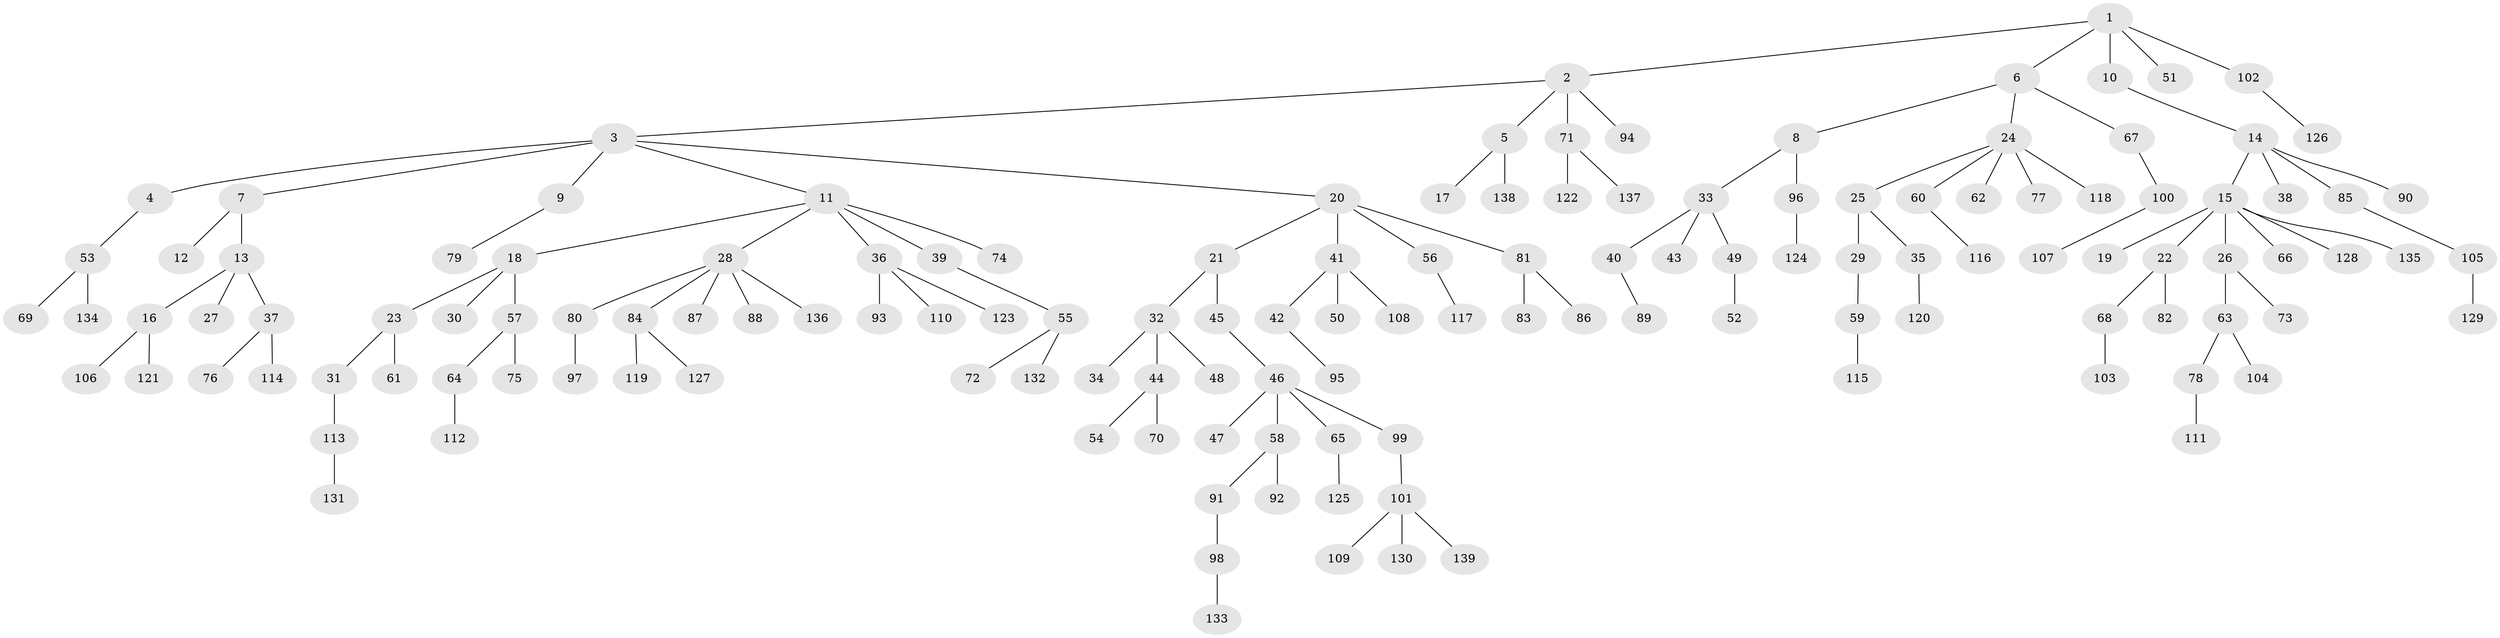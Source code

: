 // coarse degree distribution, {8: 0.02127659574468085, 6: 0.02127659574468085, 2: 0.1702127659574468, 5: 0.0425531914893617, 3: 0.09574468085106383, 1: 0.6063829787234043, 7: 0.02127659574468085, 4: 0.02127659574468085}
// Generated by graph-tools (version 1.1) at 2025/24/03/03/25 07:24:05]
// undirected, 139 vertices, 138 edges
graph export_dot {
graph [start="1"]
  node [color=gray90,style=filled];
  1;
  2;
  3;
  4;
  5;
  6;
  7;
  8;
  9;
  10;
  11;
  12;
  13;
  14;
  15;
  16;
  17;
  18;
  19;
  20;
  21;
  22;
  23;
  24;
  25;
  26;
  27;
  28;
  29;
  30;
  31;
  32;
  33;
  34;
  35;
  36;
  37;
  38;
  39;
  40;
  41;
  42;
  43;
  44;
  45;
  46;
  47;
  48;
  49;
  50;
  51;
  52;
  53;
  54;
  55;
  56;
  57;
  58;
  59;
  60;
  61;
  62;
  63;
  64;
  65;
  66;
  67;
  68;
  69;
  70;
  71;
  72;
  73;
  74;
  75;
  76;
  77;
  78;
  79;
  80;
  81;
  82;
  83;
  84;
  85;
  86;
  87;
  88;
  89;
  90;
  91;
  92;
  93;
  94;
  95;
  96;
  97;
  98;
  99;
  100;
  101;
  102;
  103;
  104;
  105;
  106;
  107;
  108;
  109;
  110;
  111;
  112;
  113;
  114;
  115;
  116;
  117;
  118;
  119;
  120;
  121;
  122;
  123;
  124;
  125;
  126;
  127;
  128;
  129;
  130;
  131;
  132;
  133;
  134;
  135;
  136;
  137;
  138;
  139;
  1 -- 2;
  1 -- 6;
  1 -- 10;
  1 -- 51;
  1 -- 102;
  2 -- 3;
  2 -- 5;
  2 -- 71;
  2 -- 94;
  3 -- 4;
  3 -- 7;
  3 -- 9;
  3 -- 11;
  3 -- 20;
  4 -- 53;
  5 -- 17;
  5 -- 138;
  6 -- 8;
  6 -- 24;
  6 -- 67;
  7 -- 12;
  7 -- 13;
  8 -- 33;
  8 -- 96;
  9 -- 79;
  10 -- 14;
  11 -- 18;
  11 -- 28;
  11 -- 36;
  11 -- 39;
  11 -- 74;
  13 -- 16;
  13 -- 27;
  13 -- 37;
  14 -- 15;
  14 -- 38;
  14 -- 85;
  14 -- 90;
  15 -- 19;
  15 -- 22;
  15 -- 26;
  15 -- 66;
  15 -- 128;
  15 -- 135;
  16 -- 106;
  16 -- 121;
  18 -- 23;
  18 -- 30;
  18 -- 57;
  20 -- 21;
  20 -- 41;
  20 -- 56;
  20 -- 81;
  21 -- 32;
  21 -- 45;
  22 -- 68;
  22 -- 82;
  23 -- 31;
  23 -- 61;
  24 -- 25;
  24 -- 60;
  24 -- 62;
  24 -- 77;
  24 -- 118;
  25 -- 29;
  25 -- 35;
  26 -- 63;
  26 -- 73;
  28 -- 80;
  28 -- 84;
  28 -- 87;
  28 -- 88;
  28 -- 136;
  29 -- 59;
  31 -- 113;
  32 -- 34;
  32 -- 44;
  32 -- 48;
  33 -- 40;
  33 -- 43;
  33 -- 49;
  35 -- 120;
  36 -- 93;
  36 -- 110;
  36 -- 123;
  37 -- 76;
  37 -- 114;
  39 -- 55;
  40 -- 89;
  41 -- 42;
  41 -- 50;
  41 -- 108;
  42 -- 95;
  44 -- 54;
  44 -- 70;
  45 -- 46;
  46 -- 47;
  46 -- 58;
  46 -- 65;
  46 -- 99;
  49 -- 52;
  53 -- 69;
  53 -- 134;
  55 -- 72;
  55 -- 132;
  56 -- 117;
  57 -- 64;
  57 -- 75;
  58 -- 91;
  58 -- 92;
  59 -- 115;
  60 -- 116;
  63 -- 78;
  63 -- 104;
  64 -- 112;
  65 -- 125;
  67 -- 100;
  68 -- 103;
  71 -- 122;
  71 -- 137;
  78 -- 111;
  80 -- 97;
  81 -- 83;
  81 -- 86;
  84 -- 119;
  84 -- 127;
  85 -- 105;
  91 -- 98;
  96 -- 124;
  98 -- 133;
  99 -- 101;
  100 -- 107;
  101 -- 109;
  101 -- 130;
  101 -- 139;
  102 -- 126;
  105 -- 129;
  113 -- 131;
}
